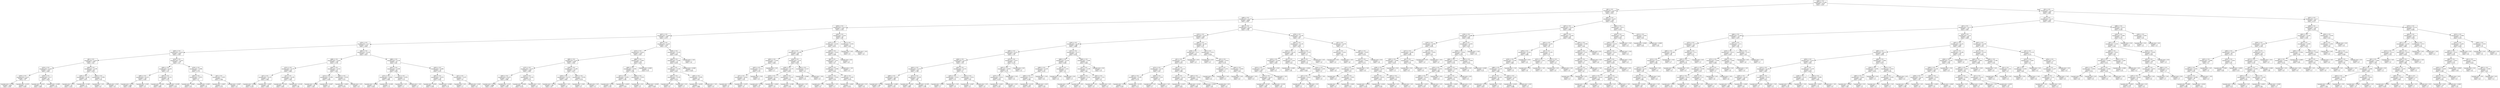 digraph Tree {
node [shape=box, fontname="helvetica"] ;
edge [fontname="helvetica"] ;
0 [label="x[68] <= 0.5\nsquared_error = 0.185\nsamples = 9115\nvalue = 3.637"] ;
1 [label="x[0] <= 0.5\nsquared_error = 0.179\nsamples = 8291\nvalue = 3.611"] ;
0 -> 1 [labeldistance=2.5, labelangle=45, headlabel="True"] ;
2 [label="x[69] <= 0.5\nsquared_error = 0.174\nsamples = 8096\nvalue = 3.601"] ;
1 -> 2 ;
3 [label="x[59] <= 0.5\nsquared_error = 0.172\nsamples = 7197\nvalue = 3.578"] ;
2 -> 3 ;
4 [label="x[67] <= 0.5\nsquared_error = 0.169\nsamples = 7104\nvalue = 3.573"] ;
3 -> 4 ;
5 [label="x[76] <= 0.5\nsquared_error = 0.17\nsamples = 4752\nvalue = 3.603"] ;
4 -> 5 ;
6 [label="x[64] <= 0.5\nsquared_error = 0.165\nsamples = 4541\nvalue = 3.593"] ;
5 -> 6 ;
7 [label="x[6] <= 0.5\nsquared_error = 0.163\nsamples = 3783\nvalue = 3.61"] ;
6 -> 7 ;
8 [label="x[33] <= 0.5\nsquared_error = 0.161\nsamples = 3723\nvalue = 3.605"] ;
7 -> 8 ;
9 [label="x[70] <= 0.5\nsquared_error = 0.16\nsamples = 3642\nvalue = 3.6"] ;
8 -> 9 ;
10 [label="squared_error = 0.158\nsamples = 3621\nvalue = 3.597"] ;
9 -> 10 ;
11 [label="squared_error = 0.155\nsamples = 21\nvalue = 4.067"] ;
9 -> 11 ;
12 [label="x[78] <= 0.5\nsquared_error = 0.17\nsamples = 81\nvalue = 3.853"] ;
8 -> 12 ;
13 [label="squared_error = 0.153\nsamples = 75\nvalue = 3.895"] ;
12 -> 13 ;
14 [label="squared_error = 0.099\nsamples = 6\nvalue = 3.333"] ;
12 -> 14 ;
15 [label="x[60] <= 0.5\nsquared_error = 0.199\nsamples = 60\nvalue = 3.912"] ;
7 -> 15 ;
16 [label="x[20] <= 0.5\nsquared_error = 0.185\nsamples = 56\nvalue = 3.873"] ;
15 -> 16 ;
17 [label="squared_error = 0.17\nsamples = 50\nvalue = 3.914"] ;
16 -> 17 ;
18 [label="squared_error = 0.182\nsamples = 6\nvalue = 3.533"] ;
16 -> 18 ;
19 [label="x[56] <= 0.5\nsquared_error = 0.082\nsamples = 4\nvalue = 4.45"] ;
15 -> 19 ;
20 [label="squared_error = 0.0\nsamples = 1\nvalue = 4.0"] ;
19 -> 20 ;
21 [label="squared_error = 0.02\nsamples = 3\nvalue = 4.6"] ;
19 -> 21 ;
22 [label="x[14] <= 0.5\nsquared_error = 0.163\nsamples = 758\nvalue = 3.51"] ;
6 -> 22 ;
23 [label="x[92] <= 0.5\nsquared_error = 0.156\nsamples = 747\nvalue = 3.52"] ;
22 -> 23 ;
24 [label="x[95] <= 0.5\nsquared_error = 0.153\nsamples = 701\nvalue = 3.505"] ;
23 -> 24 ;
25 [label="squared_error = 0.151\nsamples = 699\nvalue = 3.508"] ;
24 -> 25 ;
26 [label="squared_error = 0.04\nsamples = 2\nvalue = 2.6"] ;
24 -> 26 ;
27 [label="x[93] <= 0.5\nsquared_error = 0.152\nsamples = 46\nvalue = 3.757"] ;
23 -> 27 ;
28 [label="squared_error = 0.126\nsamples = 29\nvalue = 3.893"] ;
27 -> 28 ;
29 [label="squared_error = 0.109\nsamples = 17\nvalue = 3.524"] ;
27 -> 29 ;
30 [label="x[74] <= 0.5\nsquared_error = 0.086\nsamples = 11\nvalue = 2.773"] ;
22 -> 30 ;
31 [label="x[92] <= 0.5\nsquared_error = 0.055\nsamples = 4\nvalue = 3.1"] ;
30 -> 31 ;
32 [label="squared_error = 0.062\nsamples = 2\nvalue = 2.95"] ;
31 -> 32 ;
33 [label="squared_error = 0.003\nsamples = 2\nvalue = 3.25"] ;
31 -> 33 ;
34 [label="x[4] <= 0.5\nsquared_error = 0.007\nsamples = 7\nvalue = 2.586"] ;
30 -> 34 ;
35 [label="squared_error = 0.007\nsamples = 4\nvalue = 2.575"] ;
34 -> 35 ;
36 [label="squared_error = 0.007\nsamples = 3\nvalue = 2.6"] ;
34 -> 36 ;
37 [label="x[66] <= 0.5\nsquared_error = 0.238\nsamples = 211\nvalue = 3.817"] ;
5 -> 37 ;
38 [label="x[88] <= 0.5\nsquared_error = 0.263\nsamples = 150\nvalue = 3.734"] ;
37 -> 38 ;
39 [label="x[71] <= 0.5\nsquared_error = 0.175\nsamples = 93\nvalue = 3.883"] ;
38 -> 39 ;
40 [label="x[2] <= 0.5\nsquared_error = 0.124\nsamples = 74\nvalue = 3.982"] ;
39 -> 40 ;
41 [label="squared_error = 0.088\nsamples = 25\nvalue = 4.224"] ;
40 -> 41 ;
42 [label="squared_error = 0.097\nsamples = 49\nvalue = 3.859"] ;
40 -> 42 ;
43 [label="x[3] <= 0.5\nsquared_error = 0.184\nsamples = 19\nvalue = 3.495"] ;
39 -> 43 ;
44 [label="squared_error = 0.124\nsamples = 14\nvalue = 3.643"] ;
43 -> 44 ;
45 [label="squared_error = 0.118\nsamples = 5\nvalue = 3.08"] ;
43 -> 45 ;
46 [label="x[63] <= 0.5\nsquared_error = 0.312\nsamples = 57\nvalue = 3.491"] ;
38 -> 46 ;
47 [label="x[13] <= 0.5\nsquared_error = 0.296\nsamples = 52\nvalue = 3.429"] ;
46 -> 47 ;
48 [label="squared_error = 0.286\nsamples = 49\nvalue = 3.467"] ;
47 -> 48 ;
49 [label="squared_error = 0.047\nsamples = 3\nvalue = 2.8"] ;
47 -> 49 ;
50 [label="x[82] <= 0.5\nsquared_error = 0.018\nsamples = 5\nvalue = 4.14"] ;
46 -> 50 ;
51 [label="squared_error = 0.002\nsamples = 4\nvalue = 4.075"] ;
50 -> 51 ;
52 [label="squared_error = 0.0\nsamples = 1\nvalue = 4.4"] ;
50 -> 52 ;
53 [label="x[88] <= 0.5\nsquared_error = 0.118\nsamples = 61\nvalue = 4.02"] ;
37 -> 53 ;
54 [label="x[41] <= 0.5\nsquared_error = 0.108\nsamples = 42\nvalue = 3.929"] ;
53 -> 54 ;
55 [label="x[71] <= 0.5\nsquared_error = 0.082\nsamples = 40\nvalue = 3.968"] ;
54 -> 55 ;
56 [label="squared_error = 0.049\nsamples = 35\nvalue = 4.003"] ;
55 -> 56 ;
57 [label="squared_error = 0.238\nsamples = 5\nvalue = 3.72"] ;
55 -> 57 ;
58 [label="x[3] <= 0.5\nsquared_error = 0.003\nsamples = 2\nvalue = 3.15"] ;
54 -> 58 ;
59 [label="squared_error = 0.0\nsamples = 1\nvalue = 3.1"] ;
58 -> 59 ;
60 [label="squared_error = -0.0\nsamples = 1\nvalue = 3.2"] ;
58 -> 60 ;
61 [label="x[43] <= 0.5\nsquared_error = 0.082\nsamples = 19\nvalue = 4.221"] ;
53 -> 61 ;
62 [label="x[65] <= 0.5\nsquared_error = 0.035\nsamples = 16\nvalue = 4.281"] ;
61 -> 62 ;
63 [label="squared_error = 0.035\nsamples = 11\nvalue = 4.345"] ;
62 -> 63 ;
64 [label="squared_error = 0.006\nsamples = 5\nvalue = 4.14"] ;
62 -> 64 ;
65 [label="x[2] <= 0.5\nsquared_error = 0.207\nsamples = 3\nvalue = 3.9"] ;
61 -> 65 ;
66 [label="squared_error = 0.0\nsamples = 1\nvalue = 3.3"] ;
65 -> 66 ;
67 [label="squared_error = 0.04\nsamples = 2\nvalue = 4.2"] ;
65 -> 67 ;
68 [label="x[47] <= 0.5\nsquared_error = 0.162\nsamples = 2352\nvalue = 3.51"] ;
4 -> 68 ;
69 [label="x[33] <= 0.5\nsquared_error = 0.161\nsamples = 2337\nvalue = 3.507"] ;
68 -> 69 ;
70 [label="x[85] <= 0.5\nsquared_error = 0.16\nsamples = 2294\nvalue = 3.501"] ;
69 -> 70 ;
71 [label="x[77] <= 0.5\nsquared_error = 0.157\nsamples = 2181\nvalue = 3.492"] ;
70 -> 71 ;
72 [label="x[92] <= 0.5\nsquared_error = 0.155\nsamples = 2172\nvalue = 3.489"] ;
71 -> 72 ;
73 [label="squared_error = 0.154\nsamples = 2008\nvalue = 3.479"] ;
72 -> 73 ;
74 [label="squared_error = 0.14\nsamples = 164\nvalue = 3.619"] ;
72 -> 74 ;
75 [label="x[10] <= 0.5\nsquared_error = 0.324\nsamples = 9\nvalue = 4.122"] ;
71 -> 75 ;
76 [label="squared_error = 0.039\nsamples = 8\nvalue = 4.312"] ;
75 -> 76 ;
77 [label="squared_error = -0.0\nsamples = 1\nvalue = 2.6"] ;
75 -> 77 ;
78 [label="x[29] <= 0.5\nsquared_error = 0.184\nsamples = 113\nvalue = 3.677"] ;
70 -> 78 ;
79 [label="x[34] <= 0.5\nsquared_error = 0.179\nsamples = 110\nvalue = 3.662"] ;
78 -> 79 ;
80 [label="squared_error = 0.174\nsamples = 109\nvalue = 3.67"] ;
79 -> 80 ;
81 [label="squared_error = -0.0\nsamples = 1\nvalue = 2.8"] ;
79 -> 81 ;
82 [label="x[97] <= 0.5\nsquared_error = 0.036\nsamples = 3\nvalue = 4.233"] ;
78 -> 82 ;
83 [label="squared_error = 0.04\nsamples = 2\nvalue = 4.3"] ;
82 -> 83 ;
84 [label="squared_error = 0.0\nsamples = 1\nvalue = 4.1"] ;
82 -> 84 ;
85 [label="x[88] <= 0.5\nsquared_error = 0.097\nsamples = 43\nvalue = 3.819"] ;
69 -> 85 ;
86 [label="x[85] <= 0.5\nsquared_error = 0.092\nsamples = 41\nvalue = 3.798"] ;
85 -> 86 ;
87 [label="x[57] <= 0.5\nsquared_error = 0.095\nsamples = 36\nvalue = 3.769"] ;
86 -> 87 ;
88 [label="squared_error = 0.101\nsamples = 29\nvalue = 3.724"] ;
87 -> 88 ;
89 [label="squared_error = 0.025\nsamples = 7\nvalue = 3.957"] ;
87 -> 89 ;
90 [label="x[98] <= 0.5\nsquared_error = 0.024\nsamples = 5\nvalue = 4.0"] ;
86 -> 90 ;
91 [label="squared_error = 0.0\nsamples = 2\nvalue = 3.9"] ;
90 -> 91 ;
92 [label="squared_error = 0.029\nsamples = 3\nvalue = 4.067"] ;
90 -> 92 ;
93 [label="squared_error = 0.003\nsamples = 2\nvalue = 4.25"] ;
85 -> 93 ;
94 [label="x[58] <= 0.5\nsquared_error = 0.116\nsamples = 15\nvalue = 4.047"] ;
68 -> 94 ;
95 [label="x[64] <= 0.5\nsquared_error = 0.109\nsamples = 14\nvalue = 4.079"] ;
94 -> 95 ;
96 [label="x[2] <= 0.5\nsquared_error = 0.126\nsamples = 11\nvalue = 4.027"] ;
95 -> 96 ;
97 [label="x[87] <= 0.5\nsquared_error = 0.149\nsamples = 3\nvalue = 4.233"] ;
96 -> 97 ;
98 [label="squared_error = 0.01\nsamples = 2\nvalue = 4.5"] ;
97 -> 98 ;
99 [label="squared_error = 0.0\nsamples = 1\nvalue = 3.7"] ;
97 -> 99 ;
100 [label="x[92] <= 0.5\nsquared_error = 0.095\nsamples = 8\nvalue = 3.95"] ;
96 -> 100 ;
101 [label="squared_error = 0.076\nsamples = 7\nvalue = 3.886"] ;
100 -> 101 ;
102 [label="squared_error = -0.0\nsamples = 1\nvalue = 4.4"] ;
100 -> 102 ;
103 [label="squared_error = 0.002\nsamples = 3\nvalue = 4.267"] ;
95 -> 103 ;
104 [label="squared_error = -0.0\nsamples = 1\nvalue = 3.6"] ;
94 -> 104 ;
105 [label="x[30] <= 0.5\nsquared_error = 0.222\nsamples = 93\nvalue = 3.99"] ;
3 -> 105 ;
106 [label="x[77] <= 0.5\nsquared_error = 0.202\nsamples = 91\nvalue = 4.013"] ;
105 -> 106 ;
107 [label="x[4] <= 0.5\nsquared_error = 0.208\nsamples = 80\nvalue = 3.965"] ;
106 -> 107 ;
108 [label="x[92] <= 0.5\nsquared_error = 0.182\nsamples = 12\nvalue = 3.642"] ;
107 -> 108 ;
109 [label="x[97] <= 0.5\nsquared_error = 0.111\nsamples = 11\nvalue = 3.727"] ;
108 -> 109 ;
110 [label="x[7] <= 0.5\nsquared_error = 0.092\nsamples = 10\nvalue = 3.78"] ;
109 -> 110 ;
111 [label="squared_error = 0.067\nsamples = 6\nvalue = 3.9"] ;
110 -> 111 ;
112 [label="squared_error = 0.075\nsamples = 4\nvalue = 3.6"] ;
110 -> 112 ;
113 [label="squared_error = -0.0\nsamples = 1\nvalue = 3.2"] ;
109 -> 113 ;
114 [label="squared_error = 0.0\nsamples = 1\nvalue = 2.7"] ;
108 -> 114 ;
115 [label="x[10] <= 0.5\nsquared_error = 0.19\nsamples = 68\nvalue = 4.022"] ;
107 -> 115 ;
116 [label="x[29] <= 0.5\nsquared_error = 0.174\nsamples = 65\nvalue = 4.051"] ;
115 -> 116 ;
117 [label="x[18] <= 0.5\nsquared_error = 0.141\nsamples = 61\nvalue = 4.085"] ;
116 -> 117 ;
118 [label="squared_error = 0.126\nsamples = 59\nvalue = 4.11"] ;
117 -> 118 ;
119 [label="squared_error = 0.002\nsamples = 2\nvalue = 3.35"] ;
117 -> 119 ;
120 [label="x[56] <= 0.5\nsquared_error = 0.397\nsamples = 4\nvalue = 3.525"] ;
116 -> 120 ;
121 [label="squared_error = 0.296\nsamples = 3\nvalue = 3.767"] ;
120 -> 121 ;
122 [label="squared_error = 0.0\nsamples = 1\nvalue = 2.8"] ;
120 -> 122 ;
123 [label="x[64] <= 0.5\nsquared_error = 0.127\nsamples = 3\nvalue = 3.4"] ;
115 -> 123 ;
124 [label="squared_error = 0.002\nsamples = 2\nvalue = 3.15"] ;
123 -> 124 ;
125 [label="squared_error = -0.0\nsamples = 1\nvalue = 3.9"] ;
123 -> 125 ;
126 [label="x[49] <= 0.5\nsquared_error = 0.022\nsamples = 11\nvalue = 4.364"] ;
106 -> 126 ;
127 [label="x[8] <= 0.5\nsquared_error = 0.01\nsamples = 10\nvalue = 4.4"] ;
126 -> 127 ;
128 [label="x[24] <= 0.5\nsquared_error = 0.006\nsamples = 9\nvalue = 4.422"] ;
127 -> 128 ;
129 [label="x[32] <= 0.5\nsquared_error = 0.002\nsamples = 5\nvalue = 4.38"] ;
128 -> 129 ;
130 [label="squared_error = 0.0\nsamples = 4\nvalue = 4.4"] ;
129 -> 130 ;
131 [label="squared_error = -0.0\nsamples = 1\nvalue = 4.3"] ;
129 -> 131 ;
132 [label="x[6] <= 0.5\nsquared_error = 0.007\nsamples = 4\nvalue = 4.475"] ;
128 -> 132 ;
133 [label="squared_error = 0.002\nsamples = 3\nvalue = 4.433"] ;
132 -> 133 ;
134 [label="squared_error = 0.0\nsamples = 1\nvalue = 4.6"] ;
132 -> 134 ;
135 [label="squared_error = -0.0\nsamples = 1\nvalue = 4.2"] ;
127 -> 135 ;
136 [label="squared_error = 0.0\nsamples = 1\nvalue = 4.0"] ;
126 -> 136 ;
137 [label="x[2] <= 0.5\nsquared_error = 0.003\nsamples = 2\nvalue = 2.95"] ;
105 -> 137 ;
138 [label="squared_error = 0.0\nsamples = 1\nvalue = 2.9"] ;
137 -> 138 ;
139 [label="squared_error = -0.0\nsamples = 1\nvalue = 3.0"] ;
137 -> 139 ;
140 [label="x[61] <= 0.5\nsquared_error = 0.154\nsamples = 899\nvalue = 3.782"] ;
2 -> 140 ;
141 [label="x[33] <= 0.5\nsquared_error = 0.153\nsamples = 638\nvalue = 3.827"] ;
140 -> 141 ;
142 [label="x[24] <= 0.5\nsquared_error = 0.148\nsamples = 598\nvalue = 3.808"] ;
141 -> 142 ;
143 [label="x[90] <= 0.5\nsquared_error = 0.141\nsamples = 556\nvalue = 3.79"] ;
142 -> 143 ;
144 [label="x[64] <= 0.5\nsquared_error = 0.14\nsamples = 540\nvalue = 3.78"] ;
143 -> 144 ;
145 [label="x[63] <= 0.5\nsquared_error = 0.132\nsamples = 532\nvalue = 3.789"] ;
144 -> 145 ;
146 [label="x[84] <= 0.5\nsquared_error = 0.139\nsamples = 369\nvalue = 3.758"] ;
145 -> 146 ;
147 [label="squared_error = 0.139\nsamples = 350\nvalue = 3.77"] ;
146 -> 147 ;
148 [label="squared_error = 0.082\nsamples = 19\nvalue = 3.532"] ;
146 -> 148 ;
149 [label="x[71] <= 0.5\nsquared_error = 0.109\nsamples = 163\nvalue = 3.86"] ;
145 -> 149 ;
150 [label="squared_error = 0.101\nsamples = 141\nvalue = 3.883"] ;
149 -> 150 ;
151 [label="squared_error = 0.139\nsamples = 22\nvalue = 3.709"] ;
149 -> 151 ;
152 [label="x[91] <= 0.5\nsquared_error = 0.315\nsamples = 8\nvalue = 3.2"] ;
144 -> 152 ;
153 [label="x[25] <= 0.5\nsquared_error = 0.012\nsamples = 4\nvalue = 3.75"] ;
152 -> 153 ;
154 [label="squared_error = 0.007\nsamples = 3\nvalue = 3.7"] ;
153 -> 154 ;
155 [label="squared_error = -0.0\nsamples = 1\nvalue = 3.9"] ;
153 -> 155 ;
156 [label="x[41] <= 0.5\nsquared_error = 0.012\nsamples = 4\nvalue = 2.65"] ;
152 -> 156 ;
157 [label="squared_error = 0.007\nsamples = 3\nvalue = 2.6"] ;
156 -> 157 ;
158 [label="squared_error = 0.0\nsamples = 1\nvalue = 2.8"] ;
156 -> 158 ;
159 [label="x[75] <= 0.5\nsquared_error = 0.077\nsamples = 16\nvalue = 4.131"] ;
143 -> 159 ;
160 [label="x[67] <= 0.5\nsquared_error = 0.054\nsamples = 15\nvalue = 4.173"] ;
159 -> 160 ;
161 [label="x[37] <= 0.5\nsquared_error = 0.033\nsamples = 14\nvalue = 4.214"] ;
160 -> 161 ;
162 [label="squared_error = 0.021\nsamples = 12\nvalue = 4.167"] ;
161 -> 162 ;
163 [label="squared_error = 0.01\nsamples = 2\nvalue = 4.5"] ;
161 -> 163 ;
164 [label="squared_error = -0.0\nsamples = 1\nvalue = 3.6"] ;
160 -> 164 ;
165 [label="squared_error = 0.0\nsamples = 1\nvalue = 3.5"] ;
159 -> 165 ;
166 [label="x[71] <= 0.5\nsquared_error = 0.177\nsamples = 42\nvalue = 4.033"] ;
142 -> 166 ;
167 [label="x[84] <= 0.5\nsquared_error = 0.136\nsamples = 36\nvalue = 4.092"] ;
166 -> 167 ;
168 [label="x[90] <= 0.5\nsquared_error = 0.128\nsamples = 34\nvalue = 4.121"] ;
167 -> 168 ;
169 [label="x[66] <= 0.5\nsquared_error = 0.125\nsamples = 33\nvalue = 4.106"] ;
168 -> 169 ;
170 [label="squared_error = 0.135\nsamples = 28\nvalue = 4.075"] ;
169 -> 170 ;
171 [label="squared_error = 0.03\nsamples = 5\nvalue = 4.28"] ;
169 -> 171 ;
172 [label="squared_error = -0.0\nsamples = 1\nvalue = 4.6"] ;
168 -> 172 ;
173 [label="x[2] <= 0.5\nsquared_error = 0.01\nsamples = 2\nvalue = 3.6"] ;
167 -> 173 ;
174 [label="squared_error = 0.0\nsamples = 1\nvalue = 3.5"] ;
173 -> 174 ;
175 [label="squared_error = 0.0\nsamples = 1\nvalue = 3.7"] ;
173 -> 175 ;
176 [label="x[66] <= 0.5\nsquared_error = 0.285\nsamples = 6\nvalue = 3.683"] ;
166 -> 176 ;
177 [label="x[3] <= 0.5\nsquared_error = 0.194\nsamples = 5\nvalue = 3.84"] ;
176 -> 177 ;
178 [label="x[63] <= 0.5\nsquared_error = 0.36\nsamples = 2\nvalue = 3.6"] ;
177 -> 178 ;
179 [label="squared_error = 0.0\nsamples = 1\nvalue = 4.2"] ;
178 -> 179 ;
180 [label="squared_error = 0.0\nsamples = 1\nvalue = 3.0"] ;
178 -> 180 ;
181 [label="x[91] <= 0.5\nsquared_error = 0.02\nsamples = 3\nvalue = 4.0"] ;
177 -> 181 ;
182 [label="squared_error = 0.0\nsamples = 2\nvalue = 3.9"] ;
181 -> 182 ;
183 [label="squared_error = 0.0\nsamples = 1\nvalue = 4.2"] ;
181 -> 183 ;
184 [label="squared_error = 0.0\nsamples = 1\nvalue = 2.9"] ;
176 -> 184 ;
185 [label="x[66] <= 0.5\nsquared_error = 0.146\nsamples = 40\nvalue = 4.12"] ;
141 -> 185 ;
186 [label="x[78] <= 0.5\nsquared_error = 0.15\nsamples = 33\nvalue = 4.055"] ;
185 -> 186 ;
187 [label="x[2] <= 0.5\nsquared_error = 0.145\nsamples = 32\nvalue = 4.072"] ;
186 -> 187 ;
188 [label="x[71] <= 0.5\nsquared_error = 0.176\nsamples = 10\nvalue = 4.24"] ;
187 -> 188 ;
189 [label="x[63] <= 0.5\nsquared_error = 0.189\nsamples = 8\nvalue = 4.175"] ;
188 -> 189 ;
190 [label="squared_error = 0.202\nsamples = 3\nvalue = 4.267"] ;
189 -> 190 ;
191 [label="squared_error = 0.174\nsamples = 5\nvalue = 4.12"] ;
189 -> 191 ;
192 [label="x[58] <= 0.5\nsquared_error = 0.04\nsamples = 2\nvalue = 4.5"] ;
188 -> 192 ;
193 [label="squared_error = 0.0\nsamples = 1\nvalue = 4.7"] ;
192 -> 193 ;
194 [label="squared_error = -0.0\nsamples = 1\nvalue = 4.3"] ;
192 -> 194 ;
195 [label="x[4] <= 0.5\nsquared_error = 0.112\nsamples = 22\nvalue = 3.995"] ;
187 -> 195 ;
196 [label="x[3] <= 0.5\nsquared_error = 0.114\nsamples = 19\nvalue = 4.032"] ;
195 -> 196 ;
197 [label="squared_error = 0.107\nsamples = 4\nvalue = 3.825"] ;
196 -> 197 ;
198 [label="squared_error = 0.101\nsamples = 15\nvalue = 4.087"] ;
196 -> 198 ;
199 [label="x[63] <= 0.5\nsquared_error = 0.042\nsamples = 3\nvalue = 3.767"] ;
195 -> 199 ;
200 [label="squared_error = 0.022\nsamples = 2\nvalue = 3.65"] ;
199 -> 200 ;
201 [label="squared_error = 0.0\nsamples = 1\nvalue = 4.0"] ;
199 -> 201 ;
202 [label="squared_error = 0.0\nsamples = 1\nvalue = 3.5"] ;
186 -> 202 ;
203 [label="x[4] <= 0.5\nsquared_error = 0.011\nsamples = 7\nvalue = 4.429"] ;
185 -> 203 ;
204 [label="squared_error = 0.0\nsamples = 3\nvalue = 4.5"] ;
203 -> 204 ;
205 [label="x[3] <= 0.5\nsquared_error = 0.012\nsamples = 4\nvalue = 4.375"] ;
203 -> 205 ;
206 [label="x[1] <= 0.5\nsquared_error = 0.01\nsamples = 2\nvalue = 4.3"] ;
205 -> 206 ;
207 [label="squared_error = 0.0\nsamples = 1\nvalue = 4.4"] ;
206 -> 207 ;
208 [label="squared_error = -0.0\nsamples = 1\nvalue = 4.2"] ;
206 -> 208 ;
209 [label="x[63] <= 0.5\nsquared_error = 0.003\nsamples = 2\nvalue = 4.45"] ;
205 -> 209 ;
210 [label="squared_error = 0.0\nsamples = 1\nvalue = 4.4"] ;
209 -> 210 ;
211 [label="squared_error = -0.0\nsamples = 1\nvalue = 4.5"] ;
209 -> 211 ;
212 [label="x[76] <= 0.5\nsquared_error = 0.139\nsamples = 261\nvalue = 3.67"] ;
140 -> 212 ;
213 [label="x[91] <= 0.5\nsquared_error = 0.134\nsamples = 251\nvalue = 3.653"] ;
212 -> 213 ;
214 [label="x[32] <= 0.5\nsquared_error = 0.129\nsamples = 246\nvalue = 3.663"] ;
213 -> 214 ;
215 [label="x[19] <= 0.5\nsquared_error = 0.128\nsamples = 241\nvalue = 3.655"] ;
214 -> 215 ;
216 [label="x[23] <= 0.5\nsquared_error = 0.127\nsamples = 239\nvalue = 3.651"] ;
215 -> 216 ;
217 [label="x[75] <= 0.5\nsquared_error = 0.125\nsamples = 238\nvalue = 3.654"] ;
216 -> 217 ;
218 [label="squared_error = 0.122\nsamples = 226\nvalue = 3.665"] ;
217 -> 218 ;
219 [label="squared_error = 0.136\nsamples = 12\nvalue = 3.45"] ;
217 -> 219 ;
220 [label="squared_error = -0.0\nsamples = 1\nvalue = 2.9"] ;
216 -> 220 ;
221 [label="squared_error = 0.01\nsamples = 2\nvalue = 4.2"] ;
215 -> 221 ;
222 [label="x[2] <= 0.5\nsquared_error = 0.03\nsamples = 5\nvalue = 4.02"] ;
214 -> 222 ;
223 [label="squared_error = 0.002\nsamples = 2\nvalue = 3.95"] ;
222 -> 223 ;
224 [label="squared_error = 0.042\nsamples = 3\nvalue = 4.067"] ;
222 -> 224 ;
225 [label="x[20] <= 0.5\nsquared_error = 0.18\nsamples = 5\nvalue = 3.2"] ;
213 -> 225 ;
226 [label="x[6] <= 0.5\nsquared_error = 0.113\nsamples = 4\nvalue = 3.35"] ;
225 -> 226 ;
227 [label="x[52] <= 0.5\nsquared_error = 0.06\nsamples = 3\nvalue = 3.2"] ;
226 -> 227 ;
228 [label="x[2] <= 0.5\nsquared_error = 0.022\nsamples = 2\nvalue = 3.35"] ;
227 -> 228 ;
229 [label="squared_error = 0.0\nsamples = 1\nvalue = 3.2"] ;
228 -> 229 ;
230 [label="squared_error = 0.0\nsamples = 1\nvalue = 3.5"] ;
228 -> 230 ;
231 [label="squared_error = -0.0\nsamples = 1\nvalue = 2.9"] ;
227 -> 231 ;
232 [label="squared_error = 0.0\nsamples = 1\nvalue = 3.8"] ;
226 -> 232 ;
233 [label="squared_error = 0.0\nsamples = 1\nvalue = 2.6"] ;
225 -> 233 ;
234 [label="x[2] <= 0.5\nsquared_error = 0.078\nsamples = 10\nvalue = 4.1"] ;
212 -> 234 ;
235 [label="x[3] <= 0.5\nsquared_error = 0.022\nsamples = 2\nvalue = 3.65"] ;
234 -> 235 ;
236 [label="squared_error = 0.0\nsamples = 1\nvalue = 3.5"] ;
235 -> 236 ;
237 [label="squared_error = -0.0\nsamples = 1\nvalue = 3.8"] ;
235 -> 237 ;
238 [label="x[87] <= 0.5\nsquared_error = 0.029\nsamples = 8\nvalue = 4.212"] ;
234 -> 238 ;
239 [label="x[37] <= 0.5\nsquared_error = 0.005\nsamples = 7\nvalue = 4.271"] ;
238 -> 239 ;
240 [label="x[3] <= 0.5\nsquared_error = 0.003\nsamples = 6\nvalue = 4.25"] ;
239 -> 240 ;
241 [label="squared_error = 0.0\nsamples = 2\nvalue = 4.3"] ;
240 -> 241 ;
242 [label="x[13] <= 0.5\nsquared_error = 0.002\nsamples = 4\nvalue = 4.225"] ;
240 -> 242 ;
243 [label="squared_error = 0.0\nsamples = 2\nvalue = 4.2"] ;
242 -> 243 ;
244 [label="squared_error = 0.003\nsamples = 2\nvalue = 4.25"] ;
242 -> 244 ;
245 [label="squared_error = -0.0\nsamples = 1\nvalue = 4.4"] ;
239 -> 245 ;
246 [label="squared_error = 0.0\nsamples = 1\nvalue = 3.8"] ;
238 -> 246 ;
247 [label="x[82] <= 0.5\nsquared_error = 0.167\nsamples = 195\nvalue = 4.052"] ;
1 -> 247 ;
248 [label="x[67] <= 0.5\nsquared_error = 0.153\nsamples = 172\nvalue = 3.996"] ;
247 -> 248 ;
249 [label="x[76] <= 0.5\nsquared_error = 0.089\nsamples = 107\nvalue = 4.083"] ;
248 -> 249 ;
250 [label="x[19] <= 0.5\nsquared_error = 0.094\nsamples = 82\nvalue = 4.029"] ;
249 -> 250 ;
251 [label="x[17] <= 0.5\nsquared_error = 0.087\nsamples = 80\nvalue = 4.044"] ;
250 -> 251 ;
252 [label="x[92] <= 0.5\nsquared_error = 0.085\nsamples = 78\nvalue = 4.033"] ;
251 -> 252 ;
253 [label="x[38] <= 0.5\nsquared_error = 0.079\nsamples = 77\nvalue = 4.043"] ;
252 -> 253 ;
254 [label="x[33] <= 0.5\nsquared_error = 0.076\nsamples = 75\nvalue = 4.032"] ;
253 -> 254 ;
255 [label="squared_error = 0.074\nsamples = 72\nvalue = 4.018"] ;
254 -> 255 ;
256 [label="squared_error = 0.016\nsamples = 3\nvalue = 4.367"] ;
254 -> 256 ;
257 [label="x[93] <= 0.5\nsquared_error = 0.023\nsamples = 2\nvalue = 4.45"] ;
253 -> 257 ;
258 [label="squared_error = 0.0\nsamples = 1\nvalue = 4.6"] ;
257 -> 258 ;
259 [label="squared_error = 0.0\nsamples = 1\nvalue = 4.3"] ;
257 -> 259 ;
260 [label="squared_error = 0.0\nsamples = 1\nvalue = 3.3"] ;
252 -> 260 ;
261 [label="x[5] <= 0.5\nsquared_error = 0.002\nsamples = 2\nvalue = 4.45"] ;
251 -> 261 ;
262 [label="squared_error = 0.0\nsamples = 1\nvalue = 4.5"] ;
261 -> 262 ;
263 [label="squared_error = -0.0\nsamples = 1\nvalue = 4.4"] ;
261 -> 263 ;
264 [label="x[57] <= 0.5\nsquared_error = 0.003\nsamples = 2\nvalue = 3.45"] ;
250 -> 264 ;
265 [label="squared_error = 0.0\nsamples = 1\nvalue = 3.4"] ;
264 -> 265 ;
266 [label="squared_error = -0.0\nsamples = 1\nvalue = 3.5"] ;
264 -> 266 ;
267 [label="x[8] <= 0.5\nsquared_error = 0.034\nsamples = 25\nvalue = 4.26"] ;
249 -> 267 ;
268 [label="x[38] <= 0.5\nsquared_error = 0.026\nsamples = 24\nvalue = 4.279"] ;
267 -> 268 ;
269 [label="x[66] <= 0.5\nsquared_error = 0.016\nsamples = 21\nvalue = 4.314"] ;
268 -> 269 ;
270 [label="x[35] <= 0.5\nsquared_error = 0.016\nsamples = 16\nvalue = 4.288"] ;
269 -> 270 ;
271 [label="x[86] <= 0.5\nsquared_error = 0.014\nsamples = 15\nvalue = 4.273"] ;
270 -> 271 ;
272 [label="squared_error = 0.011\nsamples = 14\nvalue = 4.257"] ;
271 -> 272 ;
273 [label="squared_error = 0.0\nsamples = 1\nvalue = 4.5"] ;
271 -> 273 ;
274 [label="squared_error = 0.0\nsamples = 1\nvalue = 4.5"] ;
270 -> 274 ;
275 [label="x[20] <= 0.5\nsquared_error = 0.004\nsamples = 5\nvalue = 4.4"] ;
269 -> 275 ;
276 [label="x[2] <= 0.5\nsquared_error = 0.002\nsamples = 4\nvalue = 4.375"] ;
275 -> 276 ;
277 [label="squared_error = 0.003\nsamples = 2\nvalue = 4.35"] ;
276 -> 277 ;
278 [label="squared_error = 0.0\nsamples = 2\nvalue = 4.4"] ;
276 -> 278 ;
279 [label="squared_error = 0.0\nsamples = 1\nvalue = 4.5"] ;
275 -> 279 ;
280 [label="x[87] <= 0.5\nsquared_error = 0.029\nsamples = 3\nvalue = 4.033"] ;
268 -> 280 ;
281 [label="squared_error = 0.0\nsamples = 1\nvalue = 3.8"] ;
280 -> 281 ;
282 [label="squared_error = 0.002\nsamples = 2\nvalue = 4.15"] ;
280 -> 282 ;
283 [label="squared_error = -0.0\nsamples = 1\nvalue = 3.8"] ;
267 -> 283 ;
284 [label="x[85] <= 0.5\nsquared_error = 0.226\nsamples = 65\nvalue = 3.852"] ;
248 -> 284 ;
285 [label="x[41] <= 0.5\nsquared_error = 0.201\nsamples = 60\nvalue = 3.8"] ;
284 -> 285 ;
286 [label="x[78] <= 0.5\nsquared_error = 0.161\nsamples = 56\nvalue = 3.846"] ;
285 -> 286 ;
287 [label="x[19] <= 0.5\nsquared_error = 0.144\nsamples = 55\nvalue = 3.865"] ;
286 -> 287 ;
288 [label="x[86] <= 0.5\nsquared_error = 0.129\nsamples = 54\nvalue = 3.883"] ;
287 -> 288 ;
289 [label="x[7] <= 0.5\nsquared_error = 0.126\nsamples = 44\nvalue = 3.818"] ;
288 -> 289 ;
290 [label="squared_error = 0.113\nsamples = 43\nvalue = 3.837"] ;
289 -> 290 ;
291 [label="squared_error = -0.0\nsamples = 1\nvalue = 3.0"] ;
289 -> 291 ;
292 [label="x[26] <= 0.5\nsquared_error = 0.04\nsamples = 10\nvalue = 4.17"] ;
288 -> 292 ;
293 [label="squared_error = 0.014\nsamples = 8\nvalue = 4.088"] ;
292 -> 293 ;
294 [label="squared_error = 0.01\nsamples = 2\nvalue = 4.5"] ;
292 -> 294 ;
295 [label="squared_error = -0.0\nsamples = 1\nvalue = 2.9"] ;
287 -> 295 ;
296 [label="squared_error = 0.0\nsamples = 1\nvalue = 2.8"] ;
286 -> 296 ;
297 [label="x[5] <= 0.5\nsquared_error = 0.307\nsamples = 4\nvalue = 3.15"] ;
285 -> 297 ;
298 [label="x[57] <= 0.5\nsquared_error = 0.01\nsamples = 2\nvalue = 3.7"] ;
297 -> 298 ;
299 [label="squared_error = 0.0\nsamples = 1\nvalue = 3.8"] ;
298 -> 299 ;
300 [label="squared_error = -0.0\nsamples = 1\nvalue = 3.6"] ;
298 -> 300 ;
301 [label="x[57] <= 0.5\nsquared_error = 0.0\nsamples = 2\nvalue = 2.6"] ;
297 -> 301 ;
302 [label="squared_error = 0.0\nsamples = 1\nvalue = 2.6"] ;
301 -> 302 ;
303 [label="squared_error = 0.0\nsamples = 1\nvalue = 2.6"] ;
301 -> 303 ;
304 [label="x[43] <= 0.5\nsquared_error = 0.098\nsamples = 5\nvalue = 4.48"] ;
284 -> 304 ;
305 [label="x[59] <= 0.5\nsquared_error = 0.05\nsamples = 4\nvalue = 4.6"] ;
304 -> 305 ;
306 [label="x[97] <= 0.5\nsquared_error = 0.027\nsamples = 3\nvalue = 4.5"] ;
305 -> 306 ;
307 [label="x[17] <= 0.5\nsquared_error = 0.01\nsamples = 2\nvalue = 4.6"] ;
306 -> 307 ;
308 [label="squared_error = 0.0\nsamples = 1\nvalue = 4.7"] ;
307 -> 308 ;
309 [label="squared_error = 0.0\nsamples = 1\nvalue = 4.5"] ;
307 -> 309 ;
310 [label="squared_error = -0.0\nsamples = 1\nvalue = 4.3"] ;
306 -> 310 ;
311 [label="squared_error = 0.0\nsamples = 1\nvalue = 4.9"] ;
305 -> 311 ;
312 [label="squared_error = 0.0\nsamples = 1\nvalue = 4.0"] ;
304 -> 312 ;
313 [label="x[86] <= 0.5\nsquared_error = 0.071\nsamples = 23\nvalue = 4.474"] ;
247 -> 313 ;
314 [label="x[29] <= 0.5\nsquared_error = 0.039\nsamples = 19\nvalue = 4.563"] ;
313 -> 314 ;
315 [label="x[76] <= 0.5\nsquared_error = 0.034\nsamples = 18\nvalue = 4.583"] ;
314 -> 315 ;
316 [label="x[20] <= 0.5\nsquared_error = 0.031\nsamples = 17\nvalue = 4.6"] ;
315 -> 316 ;
317 [label="x[38] <= 0.5\nsquared_error = 0.027\nsamples = 16\nvalue = 4.619"] ;
316 -> 317 ;
318 [label="x[5] <= 0.5\nsquared_error = 0.021\nsamples = 15\nvalue = 4.64"] ;
317 -> 318 ;
319 [label="x[52] <= 0.5\nsquared_error = 0.018\nsamples = 13\nvalue = 4.669"] ;
318 -> 319 ;
320 [label="squared_error = 0.012\nsamples = 12\nvalue = 4.692"] ;
319 -> 320 ;
321 [label="squared_error = 0.0\nsamples = 1\nvalue = 4.4"] ;
319 -> 321 ;
322 [label="x[6] <= 0.5\nsquared_error = 0.002\nsamples = 2\nvalue = 4.45"] ;
318 -> 322 ;
323 [label="squared_error = 0.0\nsamples = 1\nvalue = 4.5"] ;
322 -> 323 ;
324 [label="squared_error = -0.0\nsamples = 1\nvalue = 4.4"] ;
322 -> 324 ;
325 [label="squared_error = 0.0\nsamples = 1\nvalue = 4.3"] ;
317 -> 325 ;
326 [label="squared_error = -0.0\nsamples = 1\nvalue = 4.3"] ;
316 -> 326 ;
327 [label="squared_error = -0.0\nsamples = 1\nvalue = 4.3"] ;
315 -> 327 ;
328 [label="squared_error = -0.0\nsamples = 1\nvalue = 4.2"] ;
314 -> 328 ;
329 [label="x[13] <= 0.5\nsquared_error = 0.003\nsamples = 4\nvalue = 4.05"] ;
313 -> 329 ;
330 [label="squared_error = 0.003\nsamples = 2\nvalue = 4.05"] ;
329 -> 330 ;
331 [label="squared_error = 0.003\nsamples = 2\nvalue = 4.05"] ;
329 -> 331 ;
332 [label="x[5] <= 0.5\nsquared_error = 0.174\nsamples = 824\nvalue = 3.902"] ;
0 -> 332 [labeldistance=2.5, labelangle=-45, headlabel="False"] ;
333 [label="x[3] <= 0.5\nsquared_error = 0.173\nsamples = 624\nvalue = 3.833"] ;
332 -> 333 ;
334 [label="x[4] <= 0.5\nsquared_error = 0.171\nsamples = 570\nvalue = 3.807"] ;
333 -> 334 ;
335 [label="x[66] <= 0.5\nsquared_error = 0.188\nsamples = 122\nvalue = 3.673"] ;
334 -> 335 ;
336 [label="x[72] <= 0.5\nsquared_error = 0.179\nsamples = 101\nvalue = 3.607"] ;
335 -> 336 ;
337 [label="x[60] <= 0.5\nsquared_error = 0.168\nsamples = 96\nvalue = 3.58"] ;
336 -> 337 ;
338 [label="x[13] <= 0.5\nsquared_error = 0.157\nsamples = 95\nvalue = 3.568"] ;
337 -> 338 ;
339 [label="x[33] <= 0.5\nsquared_error = 0.151\nsamples = 94\nvalue = 3.56"] ;
338 -> 339 ;
340 [label="x[70] <= 0.5\nsquared_error = 0.146\nsamples = 93\nvalue = 3.568"] ;
339 -> 340 ;
341 [label="squared_error = 0.142\nsamples = 92\nvalue = 3.56"] ;
340 -> 341 ;
342 [label="squared_error = -0.0\nsamples = 1\nvalue = 4.3"] ;
340 -> 342 ;
343 [label="squared_error = 0.0\nsamples = 1\nvalue = 2.8"] ;
339 -> 343 ;
344 [label="squared_error = 0.0\nsamples = 1\nvalue = 4.4"] ;
338 -> 344 ;
345 [label="squared_error = -0.0\nsamples = 1\nvalue = 4.7"] ;
337 -> 345 ;
346 [label="x[56] <= 0.5\nsquared_error = 0.11\nsamples = 5\nvalue = 4.12"] ;
336 -> 346 ;
347 [label="x[42] <= 0.5\nsquared_error = 0.017\nsamples = 4\nvalue = 4.275"] ;
346 -> 347 ;
348 [label="squared_error = 0.0\nsamples = 3\nvalue = 4.2"] ;
347 -> 348 ;
349 [label="squared_error = 0.0\nsamples = 1\nvalue = 4.5"] ;
347 -> 349 ;
350 [label="squared_error = 0.0\nsamples = 1\nvalue = 3.5"] ;
346 -> 350 ;
351 [label="x[70] <= 0.5\nsquared_error = 0.11\nsamples = 21\nvalue = 3.99"] ;
335 -> 351 ;
352 [label="x[19] <= 0.5\nsquared_error = 0.075\nsamples = 19\nvalue = 4.047"] ;
351 -> 352 ;
353 [label="x[71] <= 0.5\nsquared_error = 0.056\nsamples = 17\nvalue = 4.094"] ;
352 -> 353 ;
354 [label="x[87] <= 0.5\nsquared_error = 0.038\nsamples = 15\nvalue = 4.147"] ;
353 -> 354 ;
355 [label="x[67] <= 0.5\nsquared_error = 0.033\nsamples = 13\nvalue = 4.108"] ;
354 -> 355 ;
356 [label="squared_error = 0.027\nsamples = 12\nvalue = 4.133"] ;
355 -> 356 ;
357 [label="squared_error = 0.0\nsamples = 1\nvalue = 3.8"] ;
355 -> 357 ;
358 [label="x[76] <= 0.5\nsquared_error = 0.0\nsamples = 2\nvalue = 4.4"] ;
354 -> 358 ;
359 [label="squared_error = 0.0\nsamples = 1\nvalue = 4.4"] ;
358 -> 359 ;
360 [label="squared_error = 0.0\nsamples = 1\nvalue = 4.4"] ;
358 -> 360 ;
361 [label="x[7] <= 0.5\nsquared_error = 0.01\nsamples = 2\nvalue = 3.7"] ;
353 -> 361 ;
362 [label="squared_error = 0.0\nsamples = 1\nvalue = 3.8"] ;
361 -> 362 ;
363 [label="squared_error = -0.0\nsamples = 1\nvalue = 3.6"] ;
361 -> 363 ;
364 [label="x[56] <= 0.5\nsquared_error = 0.062\nsamples = 2\nvalue = 3.65"] ;
352 -> 364 ;
365 [label="squared_error = 0.0\nsamples = 1\nvalue = 3.9"] ;
364 -> 365 ;
366 [label="squared_error = -0.0\nsamples = 1\nvalue = 3.4"] ;
364 -> 366 ;
367 [label="x[76] <= 0.5\nsquared_error = 0.123\nsamples = 2\nvalue = 3.45"] ;
351 -> 367 ;
368 [label="squared_error = 0.0\nsamples = 1\nvalue = 3.8"] ;
367 -> 368 ;
369 [label="squared_error = -0.0\nsamples = 1\nvalue = 3.1"] ;
367 -> 369 ;
370 [label="x[33] <= 0.5\nsquared_error = 0.16\nsamples = 448\nvalue = 3.844"] ;
334 -> 370 ;
371 [label="x[67] <= 0.5\nsquared_error = 0.155\nsamples = 420\nvalue = 3.825"] ;
370 -> 371 ;
372 [label="x[65] <= 0.5\nsquared_error = 0.141\nsamples = 268\nvalue = 3.878"] ;
371 -> 372 ;
373 [label="x[59] <= 0.5\nsquared_error = 0.143\nsamples = 237\nvalue = 3.853"] ;
372 -> 373 ;
374 [label="x[13] <= 0.5\nsquared_error = 0.136\nsamples = 204\nvalue = 3.821"] ;
373 -> 374 ;
375 [label="x[20] <= 0.5\nsquared_error = 0.124\nsamples = 195\nvalue = 3.839"] ;
374 -> 375 ;
376 [label="squared_error = 0.118\nsamples = 193\nvalue = 3.848"] ;
375 -> 376 ;
377 [label="squared_error = 0.002\nsamples = 2\nvalue = 3.05"] ;
375 -> 377 ;
378 [label="x[63] <= 0.5\nsquared_error = 0.223\nsamples = 9\nvalue = 3.411"] ;
374 -> 378 ;
379 [label="squared_error = 0.14\nsamples = 8\nvalue = 3.3"] ;
378 -> 379 ;
380 [label="squared_error = -0.0\nsamples = 1\nvalue = 4.3"] ;
378 -> 380 ;
381 [label="x[2] <= 0.5\nsquared_error = 0.144\nsamples = 33\nvalue = 4.052"] ;
373 -> 381 ;
382 [label="x[18] <= 0.5\nsquared_error = 0.133\nsamples = 21\nvalue = 4.181"] ;
381 -> 382 ;
383 [label="squared_error = 0.078\nsamples = 20\nvalue = 4.235"] ;
382 -> 383 ;
384 [label="squared_error = -0.0\nsamples = 1\nvalue = 3.1"] ;
382 -> 384 ;
385 [label="x[92] <= 0.5\nsquared_error = 0.082\nsamples = 12\nvalue = 3.825"] ;
381 -> 385 ;
386 [label="squared_error = 0.057\nsamples = 11\nvalue = 3.773"] ;
385 -> 386 ;
387 [label="squared_error = -0.0\nsamples = 1\nvalue = 4.4"] ;
385 -> 387 ;
388 [label="x[60] <= 0.5\nsquared_error = 0.081\nsamples = 31\nvalue = 4.071"] ;
372 -> 388 ;
389 [label="x[54] <= 0.5\nsquared_error = 0.081\nsamples = 27\nvalue = 4.033"] ;
388 -> 389 ;
390 [label="x[82] <= 0.5\nsquared_error = 0.062\nsamples = 26\nvalue = 4.062"] ;
389 -> 390 ;
391 [label="squared_error = 0.056\nsamples = 25\nvalue = 4.08"] ;
390 -> 391 ;
392 [label="squared_error = 0.0\nsamples = 1\nvalue = 3.6"] ;
390 -> 392 ;
393 [label="squared_error = 0.0\nsamples = 1\nvalue = 3.3"] ;
389 -> 393 ;
394 [label="x[22] <= 0.5\nsquared_error = 0.012\nsamples = 4\nvalue = 4.325"] ;
388 -> 394 ;
395 [label="x[2] <= 0.5\nsquared_error = 0.002\nsamples = 3\nvalue = 4.267"] ;
394 -> 395 ;
396 [label="squared_error = 0.0\nsamples = 1\nvalue = 4.2"] ;
395 -> 396 ;
397 [label="squared_error = -0.0\nsamples = 2\nvalue = 4.3"] ;
395 -> 397 ;
398 [label="squared_error = 0.0\nsamples = 1\nvalue = 4.5"] ;
394 -> 398 ;
399 [label="x[17] <= 0.5\nsquared_error = 0.166\nsamples = 152\nvalue = 3.731"] ;
371 -> 399 ;
400 [label="x[50] <= 0.5\nsquared_error = 0.142\nsamples = 151\nvalue = 3.744"] ;
399 -> 400 ;
401 [label="x[58] <= 0.5\nsquared_error = 0.138\nsamples = 150\nvalue = 3.749"] ;
400 -> 401 ;
402 [label="x[38] <= 0.5\nsquared_error = 0.136\nsamples = 146\nvalue = 3.76"] ;
401 -> 402 ;
403 [label="squared_error = 0.133\nsamples = 145\nvalue = 3.766"] ;
402 -> 403 ;
404 [label="squared_error = 0.0\nsamples = 1\nvalue = 3.0"] ;
402 -> 404 ;
405 [label="x[64] <= 0.5\nsquared_error = 0.042\nsamples = 4\nvalue = 3.35"] ;
401 -> 405 ;
406 [label="squared_error = 0.003\nsamples = 2\nvalue = 3.25"] ;
405 -> 406 ;
407 [label="squared_error = 0.063\nsamples = 2\nvalue = 3.45"] ;
405 -> 407 ;
408 [label="squared_error = -0.0\nsamples = 1\nvalue = 2.9"] ;
400 -> 408 ;
409 [label="squared_error = -0.0\nsamples = 1\nvalue = 1.8"] ;
399 -> 409 ;
410 [label="x[67] <= 0.5\nsquared_error = 0.148\nsamples = 28\nvalue = 4.125"] ;
370 -> 410 ;
411 [label="x[71] <= 0.5\nsquared_error = 0.124\nsamples = 21\nvalue = 4.043"] ;
410 -> 411 ;
412 [label="x[63] <= 0.5\nsquared_error = 0.067\nsamples = 18\nvalue = 4.089"] ;
411 -> 412 ;
413 [label="x[66] <= 0.5\nsquared_error = 0.052\nsamples = 16\nvalue = 4.138"] ;
412 -> 413 ;
414 [label="x[87] <= 0.5\nsquared_error = 0.082\nsamples = 5\nvalue = 4.06"] ;
413 -> 414 ;
415 [label="squared_error = 0.0\nsamples = 1\nvalue = 3.5"] ;
414 -> 415 ;
416 [label="squared_error = 0.005\nsamples = 4\nvalue = 4.2"] ;
414 -> 416 ;
417 [label="x[1] <= 0.5\nsquared_error = 0.035\nsamples = 11\nvalue = 4.173"] ;
413 -> 417 ;
418 [label="squared_error = 0.0\nsamples = 1\nvalue = 4.4"] ;
417 -> 418 ;
419 [label="squared_error = 0.032\nsamples = 10\nvalue = 4.15"] ;
417 -> 419 ;
420 [label="squared_error = 0.01\nsamples = 2\nvalue = 3.7"] ;
412 -> 420 ;
421 [label="x[94] <= 0.5\nsquared_error = 0.382\nsamples = 3\nvalue = 3.767"] ;
411 -> 421 ;
422 [label="squared_error = 0.0\nsamples = 1\nvalue = 2.9"] ;
421 -> 422 ;
423 [label="x[2] <= 0.5\nsquared_error = 0.01\nsamples = 2\nvalue = 4.2"] ;
421 -> 423 ;
424 [label="squared_error = 0.0\nsamples = 1\nvalue = 4.1"] ;
423 -> 424 ;
425 [label="squared_error = 0.0\nsamples = 1\nvalue = 4.3"] ;
423 -> 425 ;
426 [label="x[2] <= 0.5\nsquared_error = 0.139\nsamples = 7\nvalue = 4.371"] ;
410 -> 426 ;
427 [label="x[72] <= 0.5\nsquared_error = 0.007\nsamples = 3\nvalue = 4.6"] ;
426 -> 427 ;
428 [label="x[6] <= 0.5\nsquared_error = 0.002\nsamples = 2\nvalue = 4.65"] ;
427 -> 428 ;
429 [label="squared_error = 0.0\nsamples = 1\nvalue = 4.7"] ;
428 -> 429 ;
430 [label="squared_error = -0.0\nsamples = 1\nvalue = 4.6"] ;
428 -> 430 ;
431 [label="squared_error = 0.0\nsamples = 1\nvalue = 4.5"] ;
427 -> 431 ;
432 [label="x[76] <= 0.5\nsquared_error = 0.17\nsamples = 4\nvalue = 4.2"] ;
426 -> 432 ;
433 [label="x[6] <= 0.5\nsquared_error = 0.187\nsamples = 3\nvalue = 4.1"] ;
432 -> 433 ;
434 [label="x[85] <= 0.5\nsquared_error = 0.16\nsamples = 2\nvalue = 3.9"] ;
433 -> 434 ;
435 [label="squared_error = 0.0\nsamples = 1\nvalue = 3.5"] ;
434 -> 435 ;
436 [label="squared_error = 0.0\nsamples = 1\nvalue = 4.3"] ;
434 -> 436 ;
437 [label="squared_error = -0.0\nsamples = 1\nvalue = 4.5"] ;
433 -> 437 ;
438 [label="squared_error = 0.0\nsamples = 1\nvalue = 4.5"] ;
432 -> 438 ;
439 [label="x[86] <= 0.5\nsquared_error = 0.112\nsamples = 54\nvalue = 4.104"] ;
333 -> 439 ;
440 [label="x[34] <= 0.5\nsquared_error = 0.085\nsamples = 52\nvalue = 4.137"] ;
439 -> 440 ;
441 [label="x[4] <= 0.5\nsquared_error = 0.056\nsamples = 51\nvalue = 4.161"] ;
440 -> 441 ;
442 [label="x[66] <= 0.5\nsquared_error = 0.021\nsamples = 10\nvalue = 4.39"] ;
441 -> 442 ;
443 [label="x[2] <= 0.5\nsquared_error = 0.005\nsamples = 7\nvalue = 4.471"] ;
442 -> 443 ;
444 [label="x[91] <= 0.5\nsquared_error = 0.002\nsamples = 3\nvalue = 4.533"] ;
443 -> 444 ;
445 [label="squared_error = 0.0\nsamples = 1\nvalue = 4.6"] ;
444 -> 445 ;
446 [label="squared_error = 0.0\nsamples = 2\nvalue = 4.5"] ;
444 -> 446 ;
447 [label="x[7] <= 0.5\nsquared_error = 0.002\nsamples = 4\nvalue = 4.425"] ;
443 -> 447 ;
448 [label="squared_error = -0.0\nsamples = 3\nvalue = 4.4"] ;
447 -> 448 ;
449 [label="squared_error = 0.0\nsamples = 1\nvalue = 4.5"] ;
447 -> 449 ;
450 [label="x[24] <= 0.5\nsquared_error = 0.007\nsamples = 3\nvalue = 4.2"] ;
442 -> 450 ;
451 [label="squared_error = 0.002\nsamples = 2\nvalue = 4.25"] ;
450 -> 451 ;
452 [label="squared_error = 0.0\nsamples = 1\nvalue = 4.1"] ;
450 -> 452 ;
453 [label="x[19] <= 0.5\nsquared_error = 0.049\nsamples = 41\nvalue = 4.105"] ;
441 -> 453 ;
454 [label="x[41] <= 0.5\nsquared_error = 0.041\nsamples = 40\nvalue = 4.12"] ;
453 -> 454 ;
455 [label="x[97] <= 0.5\nsquared_error = 0.033\nsamples = 38\nvalue = 4.142"] ;
454 -> 455 ;
456 [label="x[35] <= 0.5\nsquared_error = 0.028\nsamples = 37\nvalue = 4.13"] ;
455 -> 456 ;
457 [label="squared_error = 0.023\nsamples = 36\nvalue = 4.117"] ;
456 -> 457 ;
458 [label="squared_error = 0.0\nsamples = 1\nvalue = 4.6"] ;
456 -> 458 ;
459 [label="squared_error = 0.0\nsamples = 1\nvalue = 4.6"] ;
455 -> 459 ;
460 [label="x[66] <= 0.5\nsquared_error = 0.0\nsamples = 2\nvalue = 3.7"] ;
454 -> 460 ;
461 [label="squared_error = 0.0\nsamples = 1\nvalue = 3.7"] ;
460 -> 461 ;
462 [label="squared_error = 0.0\nsamples = 1\nvalue = 3.7"] ;
460 -> 462 ;
463 [label="squared_error = 0.0\nsamples = 1\nvalue = 3.5"] ;
453 -> 463 ;
464 [label="squared_error = 0.0\nsamples = 1\nvalue = 2.9"] ;
440 -> 464 ;
465 [label="x[20] <= 0.5\nsquared_error = 0.063\nsamples = 2\nvalue = 3.25"] ;
439 -> 465 ;
466 [label="squared_error = 0.0\nsamples = 1\nvalue = 3.0"] ;
465 -> 466 ;
467 [label="squared_error = 0.0\nsamples = 1\nvalue = 3.5"] ;
465 -> 467 ;
468 [label="x[67] <= 0.5\nsquared_error = 0.117\nsamples = 200\nvalue = 4.117"] ;
332 -> 468 ;
469 [label="x[48] <= 0.5\nsquared_error = 0.107\nsamples = 129\nvalue = 4.178"] ;
468 -> 469 ;
470 [label="x[82] <= 0.5\nsquared_error = 0.105\nsamples = 124\nvalue = 4.164"] ;
469 -> 470 ;
471 [label="x[59] <= 0.5\nsquared_error = 0.102\nsamples = 116\nvalue = 4.146"] ;
470 -> 471 ;
472 [label="x[46] <= 0.5\nsquared_error = 0.097\nsamples = 96\nvalue = 4.115"] ;
471 -> 472 ;
473 [label="x[47] <= 0.5\nsquared_error = 0.094\nsamples = 92\nvalue = 4.1"] ;
472 -> 473 ;
474 [label="x[18] <= 0.5\nsquared_error = 0.091\nsamples = 91\nvalue = 4.107"] ;
473 -> 474 ;
475 [label="x[15] <= 0.5\nsquared_error = 0.088\nsamples = 90\nvalue = 4.1"] ;
474 -> 475 ;
476 [label="squared_error = 0.089\nsamples = 85\nvalue = 4.085"] ;
475 -> 476 ;
477 [label="squared_error = 0.014\nsamples = 5\nvalue = 4.36"] ;
475 -> 477 ;
478 [label="squared_error = -0.0\nsamples = 1\nvalue = 4.7"] ;
474 -> 478 ;
479 [label="squared_error = 0.0\nsamples = 1\nvalue = 3.5"] ;
473 -> 479 ;
480 [label="x[76] <= 0.5\nsquared_error = 0.043\nsamples = 4\nvalue = 4.45"] ;
472 -> 480 ;
481 [label="squared_error = 0.002\nsamples = 2\nvalue = 4.65"] ;
480 -> 481 ;
482 [label="squared_error = 0.003\nsamples = 2\nvalue = 4.25"] ;
480 -> 482 ;
483 [label="x[37] <= 0.5\nsquared_error = 0.1\nsamples = 20\nvalue = 4.295"] ;
471 -> 483 ;
484 [label="x[17] <= 0.5\nsquared_error = 0.071\nsamples = 19\nvalue = 4.337"] ;
483 -> 484 ;
485 [label="x[87] <= 0.5\nsquared_error = 0.059\nsamples = 17\nvalue = 4.382"] ;
484 -> 485 ;
486 [label="x[97] <= 0.5\nsquared_error = 0.026\nsamples = 6\nvalue = 4.167"] ;
485 -> 486 ;
487 [label="squared_error = 0.014\nsamples = 5\nvalue = 4.22"] ;
486 -> 487 ;
488 [label="squared_error = 0.0\nsamples = 1\nvalue = 3.9"] ;
486 -> 488 ;
489 [label="x[6] <= 0.5\nsquared_error = 0.038\nsamples = 11\nvalue = 4.5"] ;
485 -> 489 ;
490 [label="squared_error = 0.021\nsamples = 7\nvalue = 4.386"] ;
489 -> 490 ;
491 [label="squared_error = 0.005\nsamples = 4\nvalue = 4.7"] ;
489 -> 491 ;
492 [label="squared_error = 0.002\nsamples = 2\nvalue = 3.95"] ;
484 -> 492 ;
493 [label="squared_error = -0.0\nsamples = 1\nvalue = 3.5"] ;
483 -> 493 ;
494 [label="x[2] <= 0.5\nsquared_error = 0.069\nsamples = 8\nvalue = 4.425"] ;
470 -> 494 ;
495 [label="x[44] <= 0.5\nsquared_error = 0.006\nsamples = 5\nvalue = 4.58"] ;
494 -> 495 ;
496 [label="x[6] <= 0.5\nsquared_error = 0.002\nsamples = 3\nvalue = 4.533"] ;
495 -> 496 ;
497 [label="squared_error = 0.0\nsamples = 1\nvalue = 4.6"] ;
496 -> 497 ;
498 [label="squared_error = 0.0\nsamples = 2\nvalue = 4.5"] ;
496 -> 498 ;
499 [label="squared_error = 0.002\nsamples = 2\nvalue = 4.65"] ;
495 -> 499 ;
500 [label="x[93] <= 0.5\nsquared_error = 0.069\nsamples = 3\nvalue = 4.167"] ;
494 -> 500 ;
501 [label="x[6] <= 0.5\nsquared_error = 0.062\nsamples = 2\nvalue = 4.05"] ;
500 -> 501 ;
502 [label="squared_error = 0.0\nsamples = 1\nvalue = 4.3"] ;
501 -> 502 ;
503 [label="squared_error = 0.0\nsamples = 1\nvalue = 3.8"] ;
501 -> 503 ;
504 [label="squared_error = -0.0\nsamples = 1\nvalue = 4.4"] ;
500 -> 504 ;
505 [label="x[93] <= 0.5\nsquared_error = 0.034\nsamples = 5\nvalue = 4.54"] ;
469 -> 505 ;
506 [label="x[6] <= 0.5\nsquared_error = 0.002\nsamples = 4\nvalue = 4.45"] ;
505 -> 506 ;
507 [label="squared_error = 0.0\nsamples = 1\nvalue = 4.4"] ;
506 -> 507 ;
508 [label="x[2] <= 0.5\nsquared_error = 0.002\nsamples = 3\nvalue = 4.467"] ;
506 -> 508 ;
509 [label="x[83] <= 0.5\nsquared_error = 0.002\nsamples = 2\nvalue = 4.45"] ;
508 -> 509 ;
510 [label="squared_error = 0.0\nsamples = 1\nvalue = 4.5"] ;
509 -> 510 ;
511 [label="squared_error = -0.0\nsamples = 1\nvalue = 4.4"] ;
509 -> 511 ;
512 [label="squared_error = 0.0\nsamples = 1\nvalue = 4.5"] ;
508 -> 512 ;
513 [label="squared_error = 0.0\nsamples = 1\nvalue = 4.9"] ;
505 -> 513 ;
514 [label="x[72] <= 0.5\nsquared_error = 0.116\nsamples = 71\nvalue = 4.006"] ;
468 -> 514 ;
515 [label="x[83] <= 0.5\nsquared_error = 0.111\nsamples = 50\nvalue = 3.918"] ;
514 -> 515 ;
516 [label="x[2] <= 0.5\nsquared_error = 0.104\nsamples = 46\nvalue = 3.883"] ;
515 -> 516 ;
517 [label="x[15] <= 0.5\nsquared_error = 0.115\nsamples = 24\nvalue = 3.754"] ;
516 -> 517 ;
518 [label="x[0] <= 0.5\nsquared_error = 0.087\nsamples = 23\nvalue = 3.791"] ;
517 -> 518 ;
519 [label="x[6] <= 0.5\nsquared_error = 0.068\nsamples = 22\nvalue = 3.823"] ;
518 -> 519 ;
520 [label="x[62] <= 0.5\nsquared_error = 0.029\nsamples = 8\nvalue = 3.625"] ;
519 -> 520 ;
521 [label="squared_error = 0.021\nsamples = 7\nvalue = 3.586"] ;
520 -> 521 ;
522 [label="squared_error = 0.0\nsamples = 1\nvalue = 3.9"] ;
520 -> 522 ;
523 [label="x[37] <= 0.5\nsquared_error = 0.055\nsamples = 14\nvalue = 3.936"] ;
519 -> 523 ;
524 [label="squared_error = 0.042\nsamples = 13\nvalue = 3.9"] ;
523 -> 524 ;
525 [label="squared_error = 0.0\nsamples = 1\nvalue = 4.4"] ;
523 -> 525 ;
526 [label="squared_error = 0.0\nsamples = 1\nvalue = 3.1"] ;
518 -> 526 ;
527 [label="squared_error = -0.0\nsamples = 1\nvalue = 2.9"] ;
517 -> 527 ;
528 [label="x[41] <= 0.5\nsquared_error = 0.054\nsamples = 22\nvalue = 4.023"] ;
516 -> 528 ;
529 [label="x[16] <= 0.5\nsquared_error = 0.044\nsamples = 20\nvalue = 3.985"] ;
528 -> 529 ;
530 [label="x[34] <= 0.5\nsquared_error = 0.034\nsamples = 19\nvalue = 4.011"] ;
529 -> 530 ;
531 [label="x[92] <= 0.5\nsquared_error = 0.025\nsamples = 17\nvalue = 4.047"] ;
530 -> 531 ;
532 [label="squared_error = 0.018\nsamples = 16\nvalue = 4.025"] ;
531 -> 532 ;
533 [label="squared_error = -0.0\nsamples = 1\nvalue = 4.4"] ;
531 -> 533 ;
534 [label="x[6] <= 0.5\nsquared_error = 0.0\nsamples = 2\nvalue = 3.7"] ;
530 -> 534 ;
535 [label="squared_error = 0.0\nsamples = 1\nvalue = 3.7"] ;
534 -> 535 ;
536 [label="squared_error = 0.0\nsamples = 1\nvalue = 3.7"] ;
534 -> 536 ;
537 [label="squared_error = 0.0\nsamples = 1\nvalue = 3.5"] ;
529 -> 537 ;
538 [label="squared_error = -0.0\nsamples = 2\nvalue = 4.4"] ;
528 -> 538 ;
539 [label="x[94] <= 0.5\nsquared_error = 0.017\nsamples = 4\nvalue = 4.325"] ;
515 -> 539 ;
540 [label="squared_error = 0.0\nsamples = 3\nvalue = 4.4"] ;
539 -> 540 ;
541 [label="squared_error = -0.0\nsamples = 1\nvalue = 4.1"] ;
539 -> 541 ;
542 [label="x[12] <= 0.5\nsquared_error = 0.066\nsamples = 21\nvalue = 4.214"] ;
514 -> 542 ;
543 [label="x[70] <= 0.5\nsquared_error = 0.045\nsamples = 19\nvalue = 4.263"] ;
542 -> 543 ;
544 [label="x[25] <= 0.5\nsquared_error = 0.031\nsamples = 18\nvalue = 4.233"] ;
543 -> 544 ;
545 [label="x[82] <= 0.5\nsquared_error = 0.027\nsamples = 15\nvalue = 4.273"] ;
544 -> 545 ;
546 [label="x[43] <= 0.5\nsquared_error = 0.026\nsamples = 13\nvalue = 4.246"] ;
545 -> 546 ;
547 [label="x[22] <= 0.5\nsquared_error = 0.022\nsamples = 12\nvalue = 4.225"] ;
546 -> 547 ;
548 [label="squared_error = 0.01\nsamples = 10\nvalue = 4.2"] ;
547 -> 548 ;
549 [label="squared_error = 0.062\nsamples = 2\nvalue = 4.35"] ;
547 -> 549 ;
550 [label="squared_error = 0.0\nsamples = 1\nvalue = 4.5"] ;
546 -> 550 ;
551 [label="squared_error = 0.003\nsamples = 2\nvalue = 4.45"] ;
545 -> 551 ;
552 [label="x[2] <= 0.5\nsquared_error = 0.002\nsamples = 3\nvalue = 4.033"] ;
544 -> 552 ;
553 [label="squared_error = 0.0\nsamples = 1\nvalue = 4.0"] ;
552 -> 553 ;
554 [label="x[87] <= 0.5\nsquared_error = 0.003\nsamples = 2\nvalue = 4.05"] ;
552 -> 554 ;
555 [label="squared_error = 0.0\nsamples = 1\nvalue = 4.0"] ;
554 -> 555 ;
556 [label="squared_error = 0.0\nsamples = 1\nvalue = 4.1"] ;
554 -> 556 ;
557 [label="squared_error = 0.0\nsamples = 1\nvalue = 4.8"] ;
543 -> 557 ;
558 [label="x[58] <= 0.5\nsquared_error = 0.022\nsamples = 2\nvalue = 3.75"] ;
542 -> 558 ;
559 [label="squared_error = 0.0\nsamples = 1\nvalue = 3.6"] ;
558 -> 559 ;
560 [label="squared_error = 0.0\nsamples = 1\nvalue = 3.9"] ;
558 -> 560 ;
}